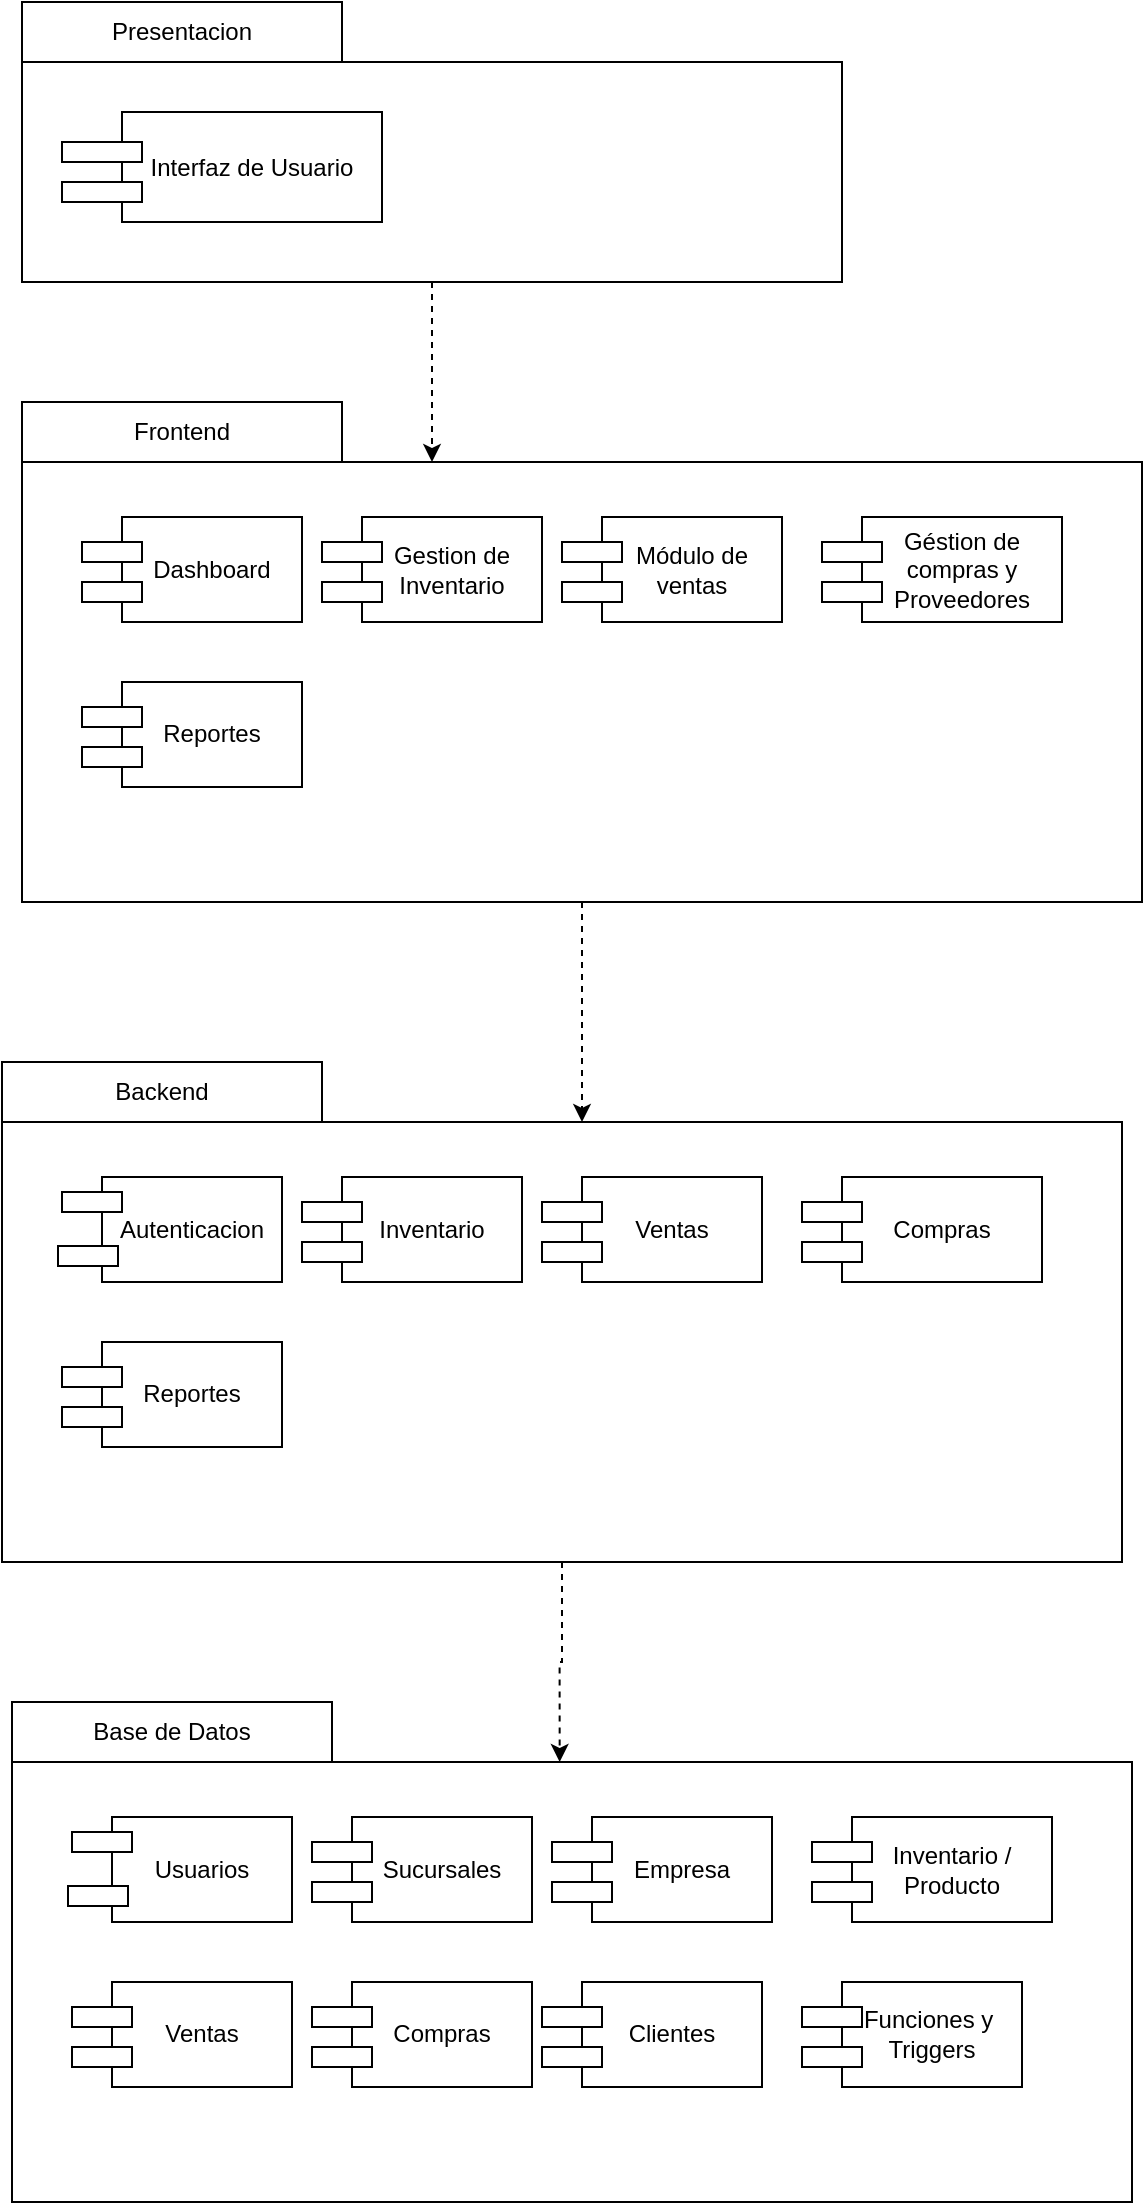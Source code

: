 <mxfile version="24.8.3">
  <diagram name="Página-1" id="cDJqY5X1CMq1lanM2jEA">
    <mxGraphModel dx="2179" dy="949" grid="1" gridSize="10" guides="1" tooltips="1" connect="1" arrows="1" fold="1" page="1" pageScale="1" pageWidth="850" pageHeight="1400" math="0" shadow="0">
      <root>
        <mxCell id="0" />
        <mxCell id="1" parent="0" />
        <mxCell id="f3yoZ_gsyFJ63sPDGR7d-21" style="edgeStyle=orthogonalEdgeStyle;rounded=0;orthogonalLoop=1;jettySize=auto;html=1;exitX=0.5;exitY=1;exitDx=0;exitDy=0;dashed=1;" edge="1" parent="1" source="f3yoZ_gsyFJ63sPDGR7d-8" target="f3yoZ_gsyFJ63sPDGR7d-16">
          <mxGeometry relative="1" as="geometry">
            <Array as="points">
              <mxPoint x="395" y="220" />
              <mxPoint x="395" y="220" />
            </Array>
          </mxGeometry>
        </mxCell>
        <mxCell id="f3yoZ_gsyFJ63sPDGR7d-8" value="" style="rounded=0;whiteSpace=wrap;html=1;" vertex="1" parent="1">
          <mxGeometry x="190" y="40" width="410" height="110" as="geometry" />
        </mxCell>
        <mxCell id="f3yoZ_gsyFJ63sPDGR7d-9" value="Interfaz de Usuario" style="rounded=0;whiteSpace=wrap;html=1;" vertex="1" parent="1">
          <mxGeometry x="240" y="65" width="130" height="55" as="geometry" />
        </mxCell>
        <mxCell id="f3yoZ_gsyFJ63sPDGR7d-10" value="" style="rounded=0;whiteSpace=wrap;html=1;" vertex="1" parent="1">
          <mxGeometry x="210" y="80" width="40" height="10" as="geometry" />
        </mxCell>
        <mxCell id="f3yoZ_gsyFJ63sPDGR7d-11" value="" style="rounded=0;whiteSpace=wrap;html=1;" vertex="1" parent="1">
          <mxGeometry x="210" y="100" width="40" height="10" as="geometry" />
        </mxCell>
        <mxCell id="f3yoZ_gsyFJ63sPDGR7d-15" value="Presentacion" style="rounded=0;whiteSpace=wrap;html=1;" vertex="1" parent="1">
          <mxGeometry x="190" y="10" width="160" height="30" as="geometry" />
        </mxCell>
        <mxCell id="f3yoZ_gsyFJ63sPDGR7d-51" style="edgeStyle=orthogonalEdgeStyle;rounded=0;orthogonalLoop=1;jettySize=auto;html=1;exitX=0.5;exitY=1;exitDx=0;exitDy=0;dashed=1;" edge="1" parent="1" source="f3yoZ_gsyFJ63sPDGR7d-16" target="f3yoZ_gsyFJ63sPDGR7d-34">
          <mxGeometry relative="1" as="geometry">
            <Array as="points">
              <mxPoint x="470" y="540" />
              <mxPoint x="470" y="540" />
            </Array>
          </mxGeometry>
        </mxCell>
        <mxCell id="f3yoZ_gsyFJ63sPDGR7d-16" value="" style="rounded=0;whiteSpace=wrap;html=1;" vertex="1" parent="1">
          <mxGeometry x="190" y="240" width="560" height="220" as="geometry" />
        </mxCell>
        <mxCell id="f3yoZ_gsyFJ63sPDGR7d-17" value="Dashboard" style="rounded=0;whiteSpace=wrap;html=1;" vertex="1" parent="1">
          <mxGeometry x="240" y="267.5" width="90" height="52.5" as="geometry" />
        </mxCell>
        <mxCell id="f3yoZ_gsyFJ63sPDGR7d-18" value="" style="rounded=0;whiteSpace=wrap;html=1;" vertex="1" parent="1">
          <mxGeometry x="220" y="280" width="30" height="10" as="geometry" />
        </mxCell>
        <mxCell id="f3yoZ_gsyFJ63sPDGR7d-19" value="" style="rounded=0;whiteSpace=wrap;html=1;" vertex="1" parent="1">
          <mxGeometry x="220" y="300" width="30" height="10" as="geometry" />
        </mxCell>
        <mxCell id="f3yoZ_gsyFJ63sPDGR7d-20" value="Frontend" style="rounded=0;whiteSpace=wrap;html=1;" vertex="1" parent="1">
          <mxGeometry x="190" y="210" width="160" height="30" as="geometry" />
        </mxCell>
        <mxCell id="f3yoZ_gsyFJ63sPDGR7d-22" value="Gestion de Inventario" style="rounded=0;whiteSpace=wrap;html=1;" vertex="1" parent="1">
          <mxGeometry x="360" y="267.5" width="90" height="52.5" as="geometry" />
        </mxCell>
        <mxCell id="f3yoZ_gsyFJ63sPDGR7d-23" value="" style="rounded=0;whiteSpace=wrap;html=1;" vertex="1" parent="1">
          <mxGeometry x="340" y="280" width="30" height="10" as="geometry" />
        </mxCell>
        <mxCell id="f3yoZ_gsyFJ63sPDGR7d-24" value="" style="rounded=0;whiteSpace=wrap;html=1;" vertex="1" parent="1">
          <mxGeometry x="340" y="300" width="30" height="10" as="geometry" />
        </mxCell>
        <mxCell id="f3yoZ_gsyFJ63sPDGR7d-25" value="Módulo de ventas" style="rounded=0;whiteSpace=wrap;html=1;" vertex="1" parent="1">
          <mxGeometry x="480" y="267.5" width="90" height="52.5" as="geometry" />
        </mxCell>
        <mxCell id="f3yoZ_gsyFJ63sPDGR7d-26" value="" style="rounded=0;whiteSpace=wrap;html=1;" vertex="1" parent="1">
          <mxGeometry x="460" y="280" width="30" height="10" as="geometry" />
        </mxCell>
        <mxCell id="f3yoZ_gsyFJ63sPDGR7d-27" value="" style="rounded=0;whiteSpace=wrap;html=1;" vertex="1" parent="1">
          <mxGeometry x="460" y="300" width="30" height="10" as="geometry" />
        </mxCell>
        <mxCell id="f3yoZ_gsyFJ63sPDGR7d-28" value="Géstion de compras y Proveedores" style="rounded=0;whiteSpace=wrap;html=1;" vertex="1" parent="1">
          <mxGeometry x="610" y="267.5" width="100" height="52.5" as="geometry" />
        </mxCell>
        <mxCell id="f3yoZ_gsyFJ63sPDGR7d-29" value="" style="rounded=0;whiteSpace=wrap;html=1;" vertex="1" parent="1">
          <mxGeometry x="590" y="280" width="30" height="10" as="geometry" />
        </mxCell>
        <mxCell id="f3yoZ_gsyFJ63sPDGR7d-30" value="" style="rounded=0;whiteSpace=wrap;html=1;" vertex="1" parent="1">
          <mxGeometry x="590" y="300" width="30" height="10" as="geometry" />
        </mxCell>
        <mxCell id="f3yoZ_gsyFJ63sPDGR7d-31" value="Reportes" style="rounded=0;whiteSpace=wrap;html=1;" vertex="1" parent="1">
          <mxGeometry x="240" y="350" width="90" height="52.5" as="geometry" />
        </mxCell>
        <mxCell id="f3yoZ_gsyFJ63sPDGR7d-32" value="" style="rounded=0;whiteSpace=wrap;html=1;" vertex="1" parent="1">
          <mxGeometry x="220" y="362.5" width="30" height="10" as="geometry" />
        </mxCell>
        <mxCell id="f3yoZ_gsyFJ63sPDGR7d-33" value="" style="rounded=0;whiteSpace=wrap;html=1;" vertex="1" parent="1">
          <mxGeometry x="220" y="382.5" width="30" height="10" as="geometry" />
        </mxCell>
        <mxCell id="f3yoZ_gsyFJ63sPDGR7d-34" value="" style="rounded=0;whiteSpace=wrap;html=1;" vertex="1" parent="1">
          <mxGeometry x="180" y="570" width="560" height="220" as="geometry" />
        </mxCell>
        <mxCell id="f3yoZ_gsyFJ63sPDGR7d-35" value="Autenticacion" style="rounded=0;whiteSpace=wrap;html=1;" vertex="1" parent="1">
          <mxGeometry x="230" y="597.5" width="90" height="52.5" as="geometry" />
        </mxCell>
        <mxCell id="f3yoZ_gsyFJ63sPDGR7d-36" value="" style="rounded=0;whiteSpace=wrap;html=1;" vertex="1" parent="1">
          <mxGeometry x="210" y="605" width="30" height="10" as="geometry" />
        </mxCell>
        <mxCell id="f3yoZ_gsyFJ63sPDGR7d-37" value="" style="rounded=0;whiteSpace=wrap;html=1;" vertex="1" parent="1">
          <mxGeometry x="208" y="632" width="30" height="10" as="geometry" />
        </mxCell>
        <mxCell id="f3yoZ_gsyFJ63sPDGR7d-38" value="Backend" style="rounded=0;whiteSpace=wrap;html=1;" vertex="1" parent="1">
          <mxGeometry x="180" y="540" width="160" height="30" as="geometry" />
        </mxCell>
        <mxCell id="f3yoZ_gsyFJ63sPDGR7d-39" value="Inventario" style="rounded=0;whiteSpace=wrap;html=1;" vertex="1" parent="1">
          <mxGeometry x="350" y="597.5" width="90" height="52.5" as="geometry" />
        </mxCell>
        <mxCell id="f3yoZ_gsyFJ63sPDGR7d-40" value="" style="rounded=0;whiteSpace=wrap;html=1;" vertex="1" parent="1">
          <mxGeometry x="330" y="610" width="30" height="10" as="geometry" />
        </mxCell>
        <mxCell id="f3yoZ_gsyFJ63sPDGR7d-41" value="" style="rounded=0;whiteSpace=wrap;html=1;" vertex="1" parent="1">
          <mxGeometry x="330" y="630" width="30" height="10" as="geometry" />
        </mxCell>
        <mxCell id="f3yoZ_gsyFJ63sPDGR7d-42" value="Ventas" style="rounded=0;whiteSpace=wrap;html=1;" vertex="1" parent="1">
          <mxGeometry x="470" y="597.5" width="90" height="52.5" as="geometry" />
        </mxCell>
        <mxCell id="f3yoZ_gsyFJ63sPDGR7d-43" value="" style="rounded=0;whiteSpace=wrap;html=1;" vertex="1" parent="1">
          <mxGeometry x="450" y="610" width="30" height="10" as="geometry" />
        </mxCell>
        <mxCell id="f3yoZ_gsyFJ63sPDGR7d-44" value="" style="rounded=0;whiteSpace=wrap;html=1;" vertex="1" parent="1">
          <mxGeometry x="450" y="630" width="30" height="10" as="geometry" />
        </mxCell>
        <mxCell id="f3yoZ_gsyFJ63sPDGR7d-45" value="Compras" style="rounded=0;whiteSpace=wrap;html=1;" vertex="1" parent="1">
          <mxGeometry x="600" y="597.5" width="100" height="52.5" as="geometry" />
        </mxCell>
        <mxCell id="f3yoZ_gsyFJ63sPDGR7d-46" value="" style="rounded=0;whiteSpace=wrap;html=1;" vertex="1" parent="1">
          <mxGeometry x="580" y="610" width="30" height="10" as="geometry" />
        </mxCell>
        <mxCell id="f3yoZ_gsyFJ63sPDGR7d-47" value="" style="rounded=0;whiteSpace=wrap;html=1;" vertex="1" parent="1">
          <mxGeometry x="580" y="630" width="30" height="10" as="geometry" />
        </mxCell>
        <mxCell id="f3yoZ_gsyFJ63sPDGR7d-48" value="Reportes" style="rounded=0;whiteSpace=wrap;html=1;" vertex="1" parent="1">
          <mxGeometry x="230" y="680" width="90" height="52.5" as="geometry" />
        </mxCell>
        <mxCell id="f3yoZ_gsyFJ63sPDGR7d-49" value="" style="rounded=0;whiteSpace=wrap;html=1;" vertex="1" parent="1">
          <mxGeometry x="210" y="692.5" width="30" height="10" as="geometry" />
        </mxCell>
        <mxCell id="f3yoZ_gsyFJ63sPDGR7d-50" value="" style="rounded=0;whiteSpace=wrap;html=1;" vertex="1" parent="1">
          <mxGeometry x="210" y="712.5" width="30" height="10" as="geometry" />
        </mxCell>
        <mxCell id="f3yoZ_gsyFJ63sPDGR7d-52" value="" style="rounded=0;whiteSpace=wrap;html=1;" vertex="1" parent="1">
          <mxGeometry x="185" y="890" width="560" height="220" as="geometry" />
        </mxCell>
        <mxCell id="f3yoZ_gsyFJ63sPDGR7d-53" value="Usuarios" style="rounded=0;whiteSpace=wrap;html=1;" vertex="1" parent="1">
          <mxGeometry x="235" y="917.5" width="90" height="52.5" as="geometry" />
        </mxCell>
        <mxCell id="f3yoZ_gsyFJ63sPDGR7d-54" value="" style="rounded=0;whiteSpace=wrap;html=1;" vertex="1" parent="1">
          <mxGeometry x="215" y="925" width="30" height="10" as="geometry" />
        </mxCell>
        <mxCell id="f3yoZ_gsyFJ63sPDGR7d-55" value="" style="rounded=0;whiteSpace=wrap;html=1;" vertex="1" parent="1">
          <mxGeometry x="213" y="952" width="30" height="10" as="geometry" />
        </mxCell>
        <mxCell id="f3yoZ_gsyFJ63sPDGR7d-56" value="Base de Datos" style="rounded=0;whiteSpace=wrap;html=1;" vertex="1" parent="1">
          <mxGeometry x="185" y="860" width="160" height="30" as="geometry" />
        </mxCell>
        <mxCell id="f3yoZ_gsyFJ63sPDGR7d-57" value="Sucursales" style="rounded=0;whiteSpace=wrap;html=1;" vertex="1" parent="1">
          <mxGeometry x="355" y="917.5" width="90" height="52.5" as="geometry" />
        </mxCell>
        <mxCell id="f3yoZ_gsyFJ63sPDGR7d-58" value="" style="rounded=0;whiteSpace=wrap;html=1;" vertex="1" parent="1">
          <mxGeometry x="335" y="930" width="30" height="10" as="geometry" />
        </mxCell>
        <mxCell id="f3yoZ_gsyFJ63sPDGR7d-59" value="" style="rounded=0;whiteSpace=wrap;html=1;" vertex="1" parent="1">
          <mxGeometry x="335" y="950" width="30" height="10" as="geometry" />
        </mxCell>
        <mxCell id="f3yoZ_gsyFJ63sPDGR7d-60" value="Empresa" style="rounded=0;whiteSpace=wrap;html=1;" vertex="1" parent="1">
          <mxGeometry x="475" y="917.5" width="90" height="52.5" as="geometry" />
        </mxCell>
        <mxCell id="f3yoZ_gsyFJ63sPDGR7d-61" value="" style="rounded=0;whiteSpace=wrap;html=1;" vertex="1" parent="1">
          <mxGeometry x="455" y="930" width="30" height="10" as="geometry" />
        </mxCell>
        <mxCell id="f3yoZ_gsyFJ63sPDGR7d-62" value="" style="rounded=0;whiteSpace=wrap;html=1;" vertex="1" parent="1">
          <mxGeometry x="455" y="950" width="30" height="10" as="geometry" />
        </mxCell>
        <mxCell id="f3yoZ_gsyFJ63sPDGR7d-63" value="Inventario /&lt;br&gt;Producto" style="rounded=0;whiteSpace=wrap;html=1;" vertex="1" parent="1">
          <mxGeometry x="605" y="917.5" width="100" height="52.5" as="geometry" />
        </mxCell>
        <mxCell id="f3yoZ_gsyFJ63sPDGR7d-64" value="" style="rounded=0;whiteSpace=wrap;html=1;" vertex="1" parent="1">
          <mxGeometry x="585" y="930" width="30" height="10" as="geometry" />
        </mxCell>
        <mxCell id="f3yoZ_gsyFJ63sPDGR7d-65" value="" style="rounded=0;whiteSpace=wrap;html=1;" vertex="1" parent="1">
          <mxGeometry x="585" y="950" width="30" height="10" as="geometry" />
        </mxCell>
        <mxCell id="f3yoZ_gsyFJ63sPDGR7d-66" value="Ventas" style="rounded=0;whiteSpace=wrap;html=1;" vertex="1" parent="1">
          <mxGeometry x="235" y="1000" width="90" height="52.5" as="geometry" />
        </mxCell>
        <mxCell id="f3yoZ_gsyFJ63sPDGR7d-67" value="" style="rounded=0;whiteSpace=wrap;html=1;" vertex="1" parent="1">
          <mxGeometry x="215" y="1012.5" width="30" height="10" as="geometry" />
        </mxCell>
        <mxCell id="f3yoZ_gsyFJ63sPDGR7d-68" value="" style="rounded=0;whiteSpace=wrap;html=1;" vertex="1" parent="1">
          <mxGeometry x="215" y="1032.5" width="30" height="10" as="geometry" />
        </mxCell>
        <mxCell id="f3yoZ_gsyFJ63sPDGR7d-69" style="edgeStyle=orthogonalEdgeStyle;rounded=0;orthogonalLoop=1;jettySize=auto;html=1;exitX=0.5;exitY=1;exitDx=0;exitDy=0;entryX=0.489;entryY=0;entryDx=0;entryDy=0;entryPerimeter=0;dashed=1;" edge="1" parent="1" source="f3yoZ_gsyFJ63sPDGR7d-34" target="f3yoZ_gsyFJ63sPDGR7d-52">
          <mxGeometry relative="1" as="geometry">
            <Array as="points">
              <mxPoint x="460" y="840" />
              <mxPoint x="459" y="840" />
            </Array>
          </mxGeometry>
        </mxCell>
        <mxCell id="f3yoZ_gsyFJ63sPDGR7d-70" value="Compras" style="rounded=0;whiteSpace=wrap;html=1;" vertex="1" parent="1">
          <mxGeometry x="355" y="1000" width="90" height="52.5" as="geometry" />
        </mxCell>
        <mxCell id="f3yoZ_gsyFJ63sPDGR7d-71" value="" style="rounded=0;whiteSpace=wrap;html=1;" vertex="1" parent="1">
          <mxGeometry x="335" y="1012.5" width="30" height="10" as="geometry" />
        </mxCell>
        <mxCell id="f3yoZ_gsyFJ63sPDGR7d-72" value="" style="rounded=0;whiteSpace=wrap;html=1;" vertex="1" parent="1">
          <mxGeometry x="335" y="1032.5" width="30" height="10" as="geometry" />
        </mxCell>
        <mxCell id="f3yoZ_gsyFJ63sPDGR7d-73" value="Clientes" style="rounded=0;whiteSpace=wrap;html=1;" vertex="1" parent="1">
          <mxGeometry x="470" y="1000" width="90" height="52.5" as="geometry" />
        </mxCell>
        <mxCell id="f3yoZ_gsyFJ63sPDGR7d-74" value="" style="rounded=0;whiteSpace=wrap;html=1;" vertex="1" parent="1">
          <mxGeometry x="450" y="1012.5" width="30" height="10" as="geometry" />
        </mxCell>
        <mxCell id="f3yoZ_gsyFJ63sPDGR7d-75" value="" style="rounded=0;whiteSpace=wrap;html=1;" vertex="1" parent="1">
          <mxGeometry x="450" y="1032.5" width="30" height="10" as="geometry" />
        </mxCell>
        <mxCell id="f3yoZ_gsyFJ63sPDGR7d-76" value="Funciones y&amp;nbsp;&lt;br&gt;Triggers" style="rounded=0;whiteSpace=wrap;html=1;" vertex="1" parent="1">
          <mxGeometry x="600" y="1000" width="90" height="52.5" as="geometry" />
        </mxCell>
        <mxCell id="f3yoZ_gsyFJ63sPDGR7d-77" value="" style="rounded=0;whiteSpace=wrap;html=1;" vertex="1" parent="1">
          <mxGeometry x="580" y="1012.5" width="30" height="10" as="geometry" />
        </mxCell>
        <mxCell id="f3yoZ_gsyFJ63sPDGR7d-78" value="" style="rounded=0;whiteSpace=wrap;html=1;" vertex="1" parent="1">
          <mxGeometry x="580" y="1032.5" width="30" height="10" as="geometry" />
        </mxCell>
      </root>
    </mxGraphModel>
  </diagram>
</mxfile>
